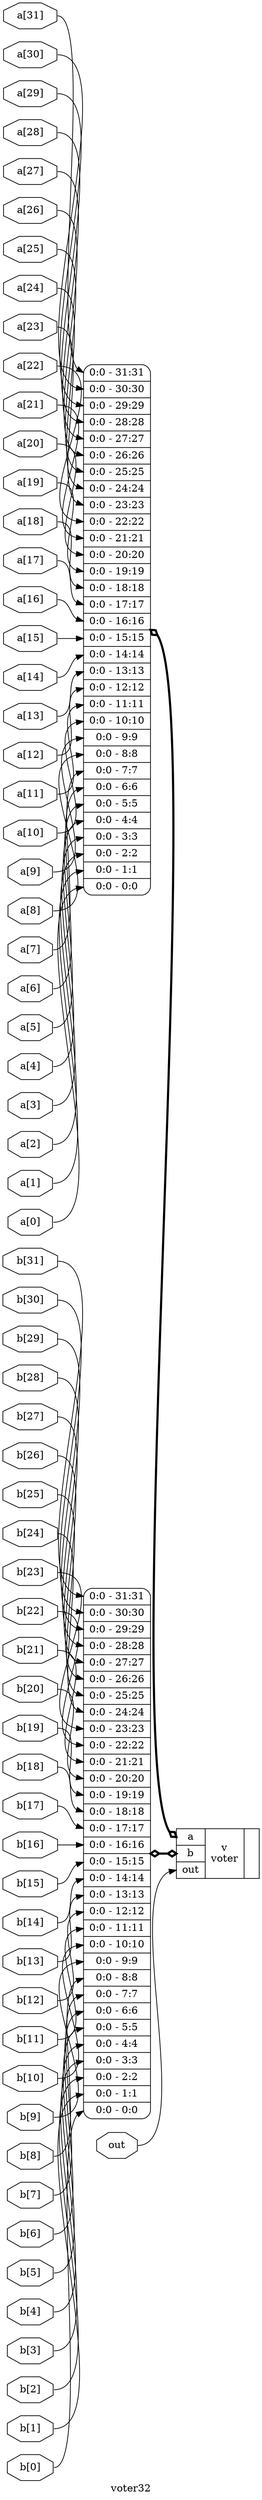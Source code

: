digraph "voter32" {
label="voter32";
rankdir="LR";
remincross=true;
n1 [ shape=octagon, label="a[0]", color="black", fontcolor="black" ];
n2 [ shape=octagon, label="a[10]", color="black", fontcolor="black" ];
n3 [ shape=octagon, label="a[11]", color="black", fontcolor="black" ];
n4 [ shape=octagon, label="a[12]", color="black", fontcolor="black" ];
n5 [ shape=octagon, label="a[13]", color="black", fontcolor="black" ];
n6 [ shape=octagon, label="a[14]", color="black", fontcolor="black" ];
n7 [ shape=octagon, label="a[15]", color="black", fontcolor="black" ];
n8 [ shape=octagon, label="a[16]", color="black", fontcolor="black" ];
n9 [ shape=octagon, label="a[17]", color="black", fontcolor="black" ];
n10 [ shape=octagon, label="a[18]", color="black", fontcolor="black" ];
n11 [ shape=octagon, label="a[19]", color="black", fontcolor="black" ];
n12 [ shape=octagon, label="a[1]", color="black", fontcolor="black" ];
n13 [ shape=octagon, label="a[20]", color="black", fontcolor="black" ];
n14 [ shape=octagon, label="a[21]", color="black", fontcolor="black" ];
n15 [ shape=octagon, label="a[22]", color="black", fontcolor="black" ];
n16 [ shape=octagon, label="a[23]", color="black", fontcolor="black" ];
n17 [ shape=octagon, label="a[24]", color="black", fontcolor="black" ];
n18 [ shape=octagon, label="a[25]", color="black", fontcolor="black" ];
n19 [ shape=octagon, label="a[26]", color="black", fontcolor="black" ];
n20 [ shape=octagon, label="a[27]", color="black", fontcolor="black" ];
n21 [ shape=octagon, label="a[28]", color="black", fontcolor="black" ];
n22 [ shape=octagon, label="a[29]", color="black", fontcolor="black" ];
n23 [ shape=octagon, label="a[2]", color="black", fontcolor="black" ];
n24 [ shape=octagon, label="a[30]", color="black", fontcolor="black" ];
n25 [ shape=octagon, label="a[31]", color="black", fontcolor="black" ];
n26 [ shape=octagon, label="a[3]", color="black", fontcolor="black" ];
n27 [ shape=octagon, label="a[4]", color="black", fontcolor="black" ];
n28 [ shape=octagon, label="a[5]", color="black", fontcolor="black" ];
n29 [ shape=octagon, label="a[6]", color="black", fontcolor="black" ];
n30 [ shape=octagon, label="a[7]", color="black", fontcolor="black" ];
n31 [ shape=octagon, label="a[8]", color="black", fontcolor="black" ];
n32 [ shape=octagon, label="a[9]", color="black", fontcolor="black" ];
n33 [ shape=octagon, label="b[0]", color="black", fontcolor="black" ];
n34 [ shape=octagon, label="b[10]", color="black", fontcolor="black" ];
n35 [ shape=octagon, label="b[11]", color="black", fontcolor="black" ];
n36 [ shape=octagon, label="b[12]", color="black", fontcolor="black" ];
n37 [ shape=octagon, label="b[13]", color="black", fontcolor="black" ];
n38 [ shape=octagon, label="b[14]", color="black", fontcolor="black" ];
n39 [ shape=octagon, label="b[15]", color="black", fontcolor="black" ];
n40 [ shape=octagon, label="b[16]", color="black", fontcolor="black" ];
n41 [ shape=octagon, label="b[17]", color="black", fontcolor="black" ];
n42 [ shape=octagon, label="b[18]", color="black", fontcolor="black" ];
n43 [ shape=octagon, label="b[19]", color="black", fontcolor="black" ];
n44 [ shape=octagon, label="b[1]", color="black", fontcolor="black" ];
n45 [ shape=octagon, label="b[20]", color="black", fontcolor="black" ];
n46 [ shape=octagon, label="b[21]", color="black", fontcolor="black" ];
n47 [ shape=octagon, label="b[22]", color="black", fontcolor="black" ];
n48 [ shape=octagon, label="b[23]", color="black", fontcolor="black" ];
n49 [ shape=octagon, label="b[24]", color="black", fontcolor="black" ];
n50 [ shape=octagon, label="b[25]", color="black", fontcolor="black" ];
n51 [ shape=octagon, label="b[26]", color="black", fontcolor="black" ];
n52 [ shape=octagon, label="b[27]", color="black", fontcolor="black" ];
n53 [ shape=octagon, label="b[28]", color="black", fontcolor="black" ];
n54 [ shape=octagon, label="b[29]", color="black", fontcolor="black" ];
n55 [ shape=octagon, label="b[2]", color="black", fontcolor="black" ];
n56 [ shape=octagon, label="b[30]", color="black", fontcolor="black" ];
n57 [ shape=octagon, label="b[31]", color="black", fontcolor="black" ];
n58 [ shape=octagon, label="b[3]", color="black", fontcolor="black" ];
n59 [ shape=octagon, label="b[4]", color="black", fontcolor="black" ];
n60 [ shape=octagon, label="b[5]", color="black", fontcolor="black" ];
n61 [ shape=octagon, label="b[6]", color="black", fontcolor="black" ];
n62 [ shape=octagon, label="b[7]", color="black", fontcolor="black" ];
n63 [ shape=octagon, label="b[8]", color="black", fontcolor="black" ];
n64 [ shape=octagon, label="b[9]", color="black", fontcolor="black" ];
n65 [ shape=octagon, label="out", color="black", fontcolor="black" ];
c68 [ shape=record, label="{{<p66> a|<p67> b|<p65> out}|v\nvoter|{}}" ];
x0 [ shape=record, style=rounded, label="<s31> 0:0 - 31:31 |<s30> 0:0 - 30:30 |<s29> 0:0 - 29:29 |<s28> 0:0 - 28:28 |<s27> 0:0 - 27:27 |<s26> 0:0 - 26:26 |<s25> 0:0 - 25:25 |<s24> 0:0 - 24:24 |<s23> 0:0 - 23:23 |<s22> 0:0 - 22:22 |<s21> 0:0 - 21:21 |<s20> 0:0 - 20:20 |<s19> 0:0 - 19:19 |<s18> 0:0 - 18:18 |<s17> 0:0 - 17:17 |<s16> 0:0 - 16:16 |<s15> 0:0 - 15:15 |<s14> 0:0 - 14:14 |<s13> 0:0 - 13:13 |<s12> 0:0 - 12:12 |<s11> 0:0 - 11:11 |<s10> 0:0 - 10:10 |<s9> 0:0 - 9:9 |<s8> 0:0 - 8:8 |<s7> 0:0 - 7:7 |<s6> 0:0 - 6:6 |<s5> 0:0 - 5:5 |<s4> 0:0 - 4:4 |<s3> 0:0 - 3:3 |<s2> 0:0 - 2:2 |<s1> 0:0 - 1:1 |<s0> 0:0 - 0:0 " ];
x0:e -> c68:p66:w [arrowhead=odiamond, arrowtail=odiamond, dir=both, color="black", style="setlinewidth(3)", label=""];
x1 [ shape=record, style=rounded, label="<s31> 0:0 - 31:31 |<s30> 0:0 - 30:30 |<s29> 0:0 - 29:29 |<s28> 0:0 - 28:28 |<s27> 0:0 - 27:27 |<s26> 0:0 - 26:26 |<s25> 0:0 - 25:25 |<s24> 0:0 - 24:24 |<s23> 0:0 - 23:23 |<s22> 0:0 - 22:22 |<s21> 0:0 - 21:21 |<s20> 0:0 - 20:20 |<s19> 0:0 - 19:19 |<s18> 0:0 - 18:18 |<s17> 0:0 - 17:17 |<s16> 0:0 - 16:16 |<s15> 0:0 - 15:15 |<s14> 0:0 - 14:14 |<s13> 0:0 - 13:13 |<s12> 0:0 - 12:12 |<s11> 0:0 - 11:11 |<s10> 0:0 - 10:10 |<s9> 0:0 - 9:9 |<s8> 0:0 - 8:8 |<s7> 0:0 - 7:7 |<s6> 0:0 - 6:6 |<s5> 0:0 - 5:5 |<s4> 0:0 - 4:4 |<s3> 0:0 - 3:3 |<s2> 0:0 - 2:2 |<s1> 0:0 - 1:1 |<s0> 0:0 - 0:0 " ];
x1:e -> c68:p67:w [arrowhead=odiamond, arrowtail=odiamond, dir=both, color="black", style="setlinewidth(3)", label=""];
n1:e -> x0:s0:w [color="black", label=""];
n10:e -> x0:s18:w [color="black", label=""];
n11:e -> x0:s19:w [color="black", label=""];
n12:e -> x0:s1:w [color="black", label=""];
n13:e -> x0:s20:w [color="black", label=""];
n14:e -> x0:s21:w [color="black", label=""];
n15:e -> x0:s22:w [color="black", label=""];
n16:e -> x0:s23:w [color="black", label=""];
n17:e -> x0:s24:w [color="black", label=""];
n18:e -> x0:s25:w [color="black", label=""];
n19:e -> x0:s26:w [color="black", label=""];
n2:e -> x0:s10:w [color="black", label=""];
n20:e -> x0:s27:w [color="black", label=""];
n21:e -> x0:s28:w [color="black", label=""];
n22:e -> x0:s29:w [color="black", label=""];
n23:e -> x0:s2:w [color="black", label=""];
n24:e -> x0:s30:w [color="black", label=""];
n25:e -> x0:s31:w [color="black", label=""];
n26:e -> x0:s3:w [color="black", label=""];
n27:e -> x0:s4:w [color="black", label=""];
n28:e -> x0:s5:w [color="black", label=""];
n29:e -> x0:s6:w [color="black", label=""];
n3:e -> x0:s11:w [color="black", label=""];
n30:e -> x0:s7:w [color="black", label=""];
n31:e -> x0:s8:w [color="black", label=""];
n32:e -> x0:s9:w [color="black", label=""];
n33:e -> x1:s0:w [color="black", label=""];
n34:e -> x1:s10:w [color="black", label=""];
n35:e -> x1:s11:w [color="black", label=""];
n36:e -> x1:s12:w [color="black", label=""];
n37:e -> x1:s13:w [color="black", label=""];
n38:e -> x1:s14:w [color="black", label=""];
n39:e -> x1:s15:w [color="black", label=""];
n4:e -> x0:s12:w [color="black", label=""];
n40:e -> x1:s16:w [color="black", label=""];
n41:e -> x1:s17:w [color="black", label=""];
n42:e -> x1:s18:w [color="black", label=""];
n43:e -> x1:s19:w [color="black", label=""];
n44:e -> x1:s1:w [color="black", label=""];
n45:e -> x1:s20:w [color="black", label=""];
n46:e -> x1:s21:w [color="black", label=""];
n47:e -> x1:s22:w [color="black", label=""];
n48:e -> x1:s23:w [color="black", label=""];
n49:e -> x1:s24:w [color="black", label=""];
n5:e -> x0:s13:w [color="black", label=""];
n50:e -> x1:s25:w [color="black", label=""];
n51:e -> x1:s26:w [color="black", label=""];
n52:e -> x1:s27:w [color="black", label=""];
n53:e -> x1:s28:w [color="black", label=""];
n54:e -> x1:s29:w [color="black", label=""];
n55:e -> x1:s2:w [color="black", label=""];
n56:e -> x1:s30:w [color="black", label=""];
n57:e -> x1:s31:w [color="black", label=""];
n58:e -> x1:s3:w [color="black", label=""];
n59:e -> x1:s4:w [color="black", label=""];
n6:e -> x0:s14:w [color="black", label=""];
n60:e -> x1:s5:w [color="black", label=""];
n61:e -> x1:s6:w [color="black", label=""];
n62:e -> x1:s7:w [color="black", label=""];
n63:e -> x1:s8:w [color="black", label=""];
n64:e -> x1:s9:w [color="black", label=""];
n65:e -> c68:p65:w [color="black", label=""];
n7:e -> x0:s15:w [color="black", label=""];
n8:e -> x0:s16:w [color="black", label=""];
n9:e -> x0:s17:w [color="black", label=""];
}
